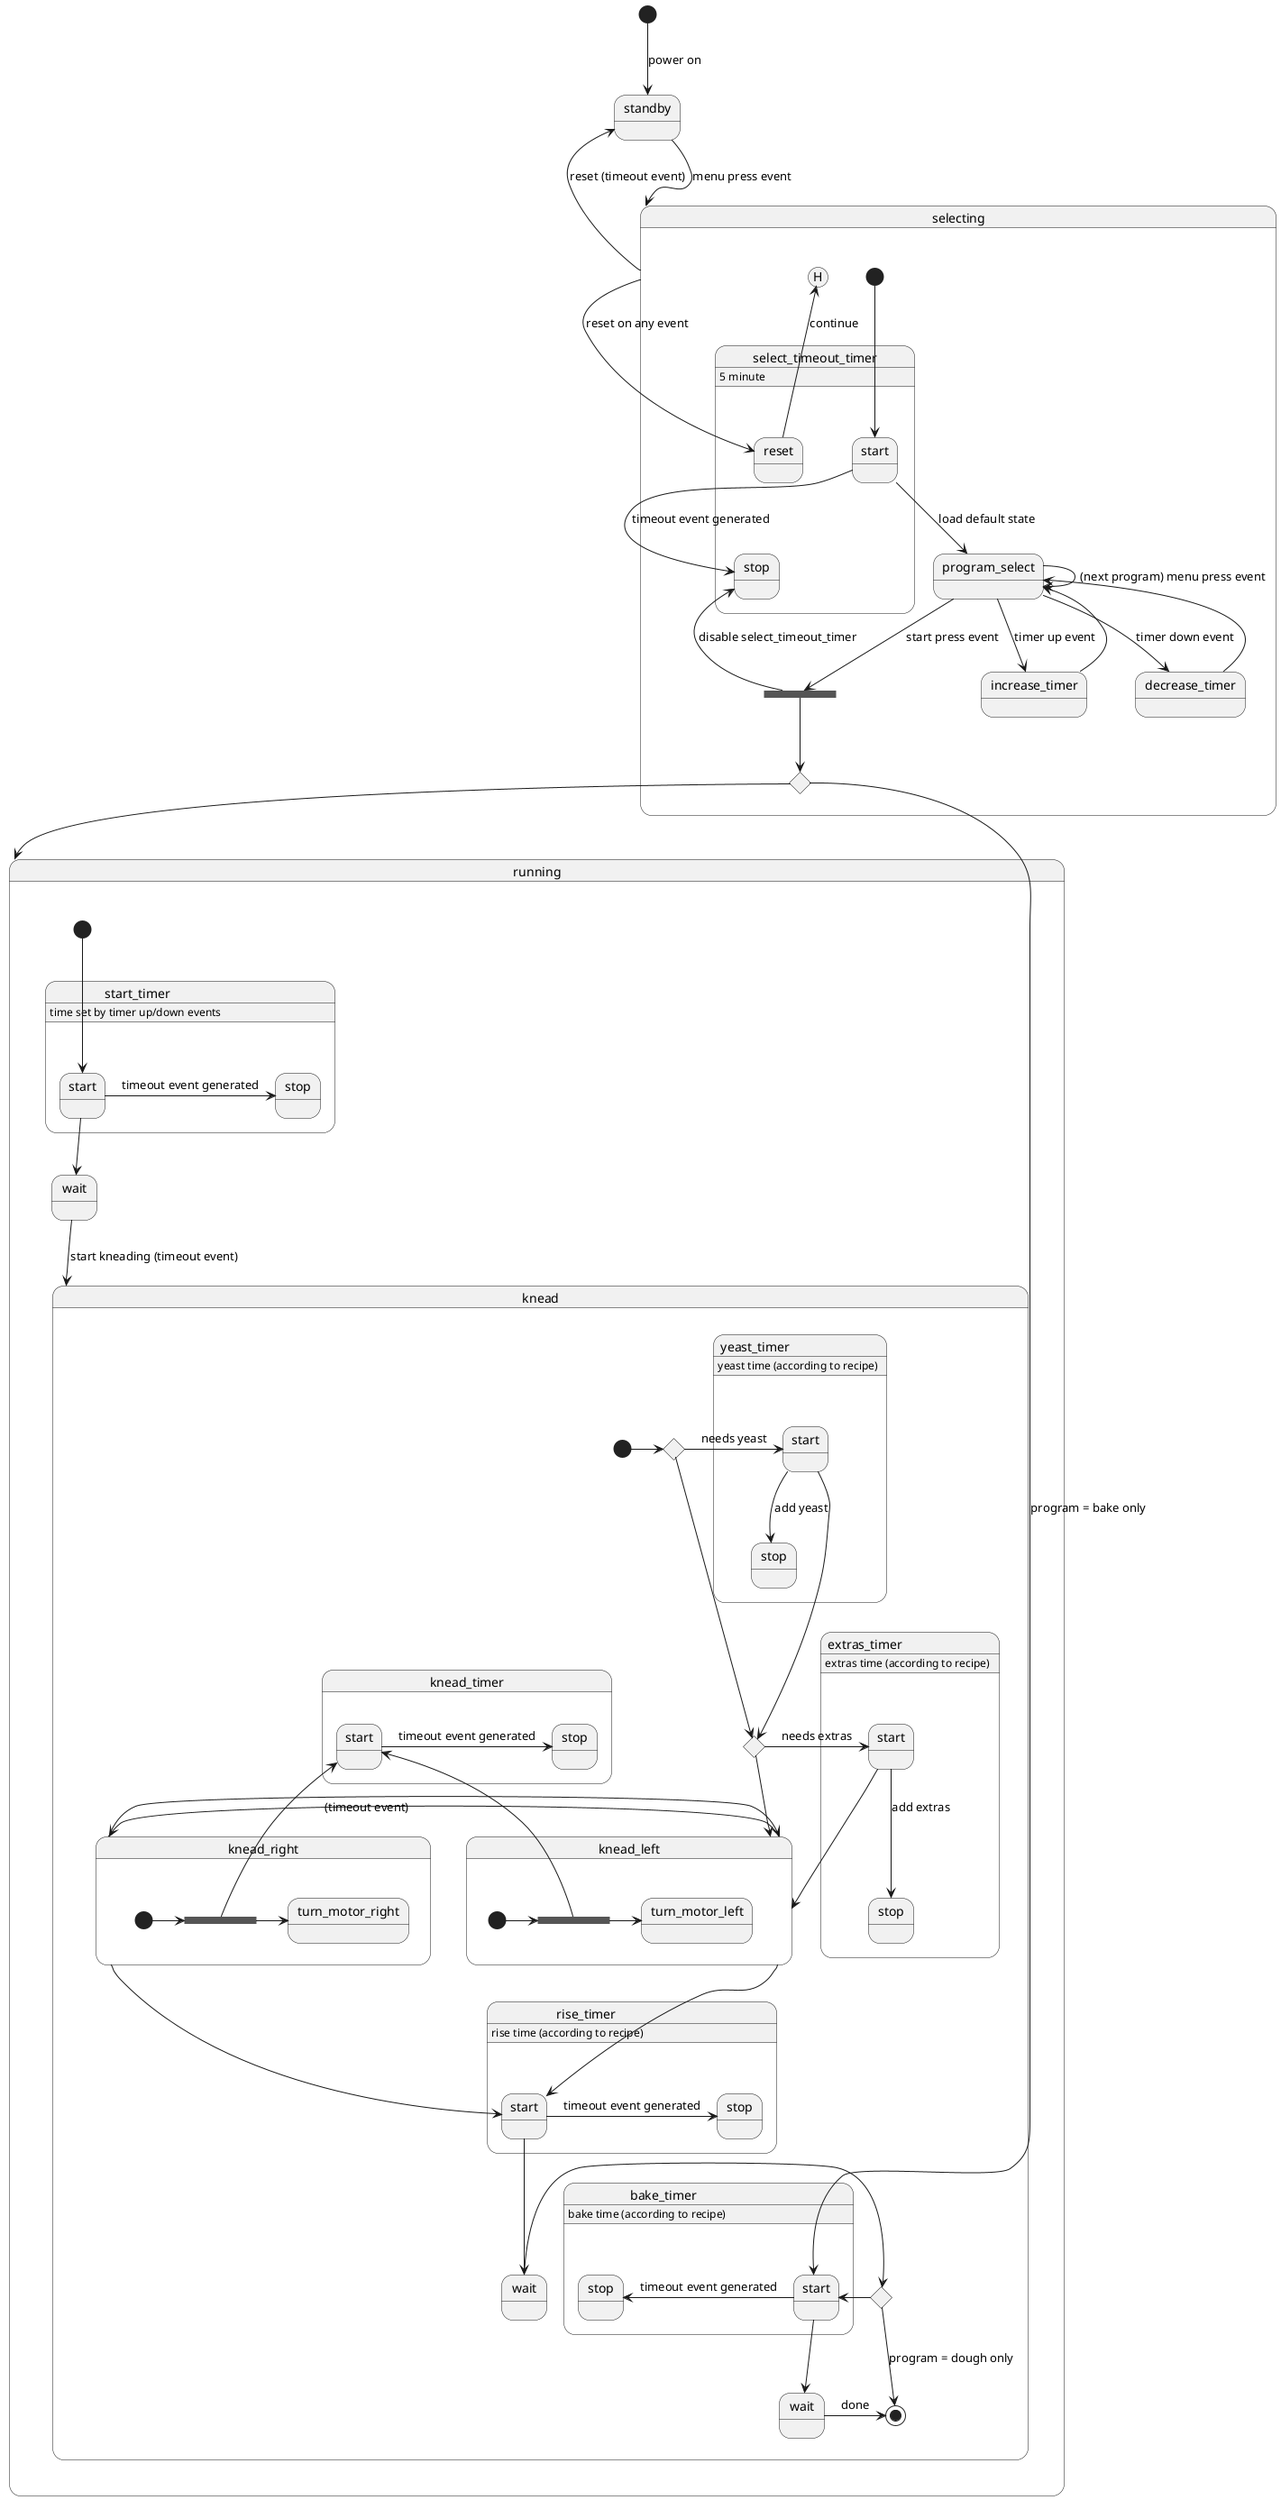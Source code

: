 @startuml
'skinparam linetype ortho


' events!!
' state exit and enter actions
' programs selection
' update screen
' check oven temp
' switch kneading direction
' ingredient addition

' look at the microwave project


' TODO: add 'set timer' to all places!!!

[*]										-->			standby							: power on
standby									-->		selecting							: menu press event
selecting								->		standby								: reset (timeout event)

state running {
	state start_timer {
		state "start" as enable_start_timer
		state "stop" as disable_start_timer
		enable_start_timer				->			disable_start_timer				: timeout event generated
	}
	start_timer : time set by timer up/down events
	[*]									-->			enable_start_timer
	enable_start_timer					-->			wait
	wait								-->			knead							: start kneading (timeout event)
}

state knead {
	state knead_timer {
		state "start" as enable_knead_timer
		state "stop" as disable_knead_timer
		enable_knead_timer				->			disable_knead_timer				: timeout event generated
	}
	state yeast_timer {
		state "start" as enable_yeast_timer
		state "stop" as disable_yeast_timer
		enable_yeast_timer				-->			disable_yeast_timer				: add yeast
	}
	yeast_timer : yeast time (according to recipe)
	state extras_timer {
		state "start" as enable_extras_timer
		state "stop" as disable_extras_timer
		enable_extras_timer				-->			disable_extras_timer			: add extras
	}
	extras_timer : extras time (according to recipe)
	state rise_timer {
		state "start" as enable_rise_timer
		state "stop" as disable_rise_timer
		enable_rise_timer				->			disable_rise_timer				: timeout event generated
	}
	rise_timer : rise time (according to recipe)
	state bake_timer {
		state "start" as enable_bake_timer
		state "stop" as disable_bake_timer
		enable_bake_timer				-left->			disable_bake_timer			: timeout event generated
	}
	bake_timer : bake time (according to recipe)
	state yeast_choice <<choice>>
	state extras_choice <<choice>>
	state rise_choice <<choice>>
	state "wait" as rise_wait
	state "wait" as bake_wait
	[*]									->			yeast_choice
	yeast_choice						->			enable_yeast_timer				: needs yeast
	yeast_choice						--->		extras_choice
	enable_yeast_timer					->			extras_choice
	extras_choice						->			enable_extras_timer				: needs extras
	extras_choice						-->			knead_left
	enable_extras_timer					-->			knead_left
	knead_left							->			knead_right						: (timeout event)
	knead_right							->			knead_left
	knead_left							-down->		enable_rise_timer
	knead_right							-down->		enable_rise_timer
	enable_rise_timer					-->			rise_wait
	rise_wait							->			rise_choice
	rise_choice							->			[*]								: program = dough only
	rise_choice							->			enable_bake_timer
	enable_bake_timer					-->			bake_wait
	bake_wait							->			[*]								: done
}

state knead_left {
	state knead_left_fork <<fork>>
	[*]									->			knead_left_fork
	knead_left_fork						-up->		enable_knead_timer
	knead_left_fork						->			turn_motor_left
}
state knead_right{
	state knead_right_fork <<fork>>
	[*]									->			knead_right_fork
	knead_right_fork					-up->		enable_knead_timer
	knead_right_fork					->			turn_motor_right
}

state selecting {
	state start_fork <<fork>>
	state start_choice <<choice>>
	state select_timeout_timer {
		state "start" as enable_select_timeout_timer
		state "reset" as reset_select_timeout_timer
		state "stop" as disable_select_timeout_timer
		enable_select_timeout_timer		-->			disable_select_timeout_timer	: timeout event generated
	}
	select_timeout_timer : 5 minute
	selecting							-down->		reset_select_timeout_timer		: reset on any event
	reset_select_timeout_timer			-up->		[H]								: continue
	[*]									-->			enable_select_timeout_timer
	enable_select_timeout_timer			-->			program_select					: load default state
	program_select						->			program_select					: (next program) menu press event
	program_select						-->			increase_timer					: timer up event
	increase_timer						-->			program_select
	program_select						-->			decrease_timer					: timer down event
	decrease_timer						-->			program_select
	program_select						-->			start_fork						: start press event
	start_fork							-->			disable_select_timeout_timer	: disable select_timeout_timer
	start_fork							-->			start_choice
	start_choice						-->			enable_bake_timer				: program = bake only
	start_choice						-->			running
}


@enduml